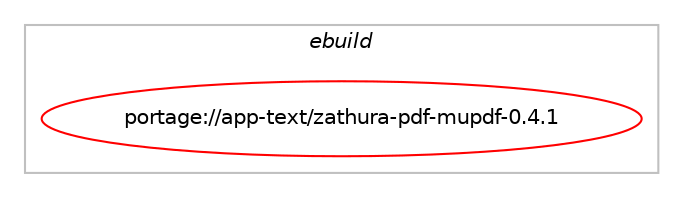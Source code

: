 digraph prolog {

# *************
# Graph options
# *************

newrank=true;
concentrate=true;
compound=true;
graph [rankdir=LR,fontname=Helvetica,fontsize=10,ranksep=1.5];#, ranksep=2.5, nodesep=0.2];
edge  [arrowhead=vee];
node  [fontname=Helvetica,fontsize=10];

# **********
# The ebuild
# **********

subgraph cluster_leftcol {
color=gray;
label=<<i>ebuild</i>>;
id [label="portage://app-text/zathura-pdf-mupdf-0.4.1", color=red, width=4, href="../app-text/zathura-pdf-mupdf-0.4.1.svg"];
}

# ****************
# The dependencies
# ****************

subgraph cluster_midcol {
color=gray;
label=<<i>dependencies</i>>;
subgraph cluster_compile {
fillcolor="#eeeeee";
style=filled;
label=<<i>compile</i>>;
# *** BEGIN UNKNOWN DEPENDENCY TYPE (TODO) ***
# id -> equal(package_dependency(portage://app-text/zathura-pdf-mupdf-0.4.1,install,no,app-text,mupdf,greaterequal,[1.20.0,,,1.20.0],any_same_slot,[use(optenable(javascript),none)]))
# *** END UNKNOWN DEPENDENCY TYPE (TODO) ***

# *** BEGIN UNKNOWN DEPENDENCY TYPE (TODO) ***
# id -> equal(package_dependency(portage://app-text/zathura-pdf-mupdf-0.4.1,install,no,app-text,zathura,greaterequal,[0.5.2,,,0.5.2],any_same_slot,[]))
# *** END UNKNOWN DEPENDENCY TYPE (TODO) ***

# *** BEGIN UNKNOWN DEPENDENCY TYPE (TODO) ***
# id -> equal(package_dependency(portage://app-text/zathura-pdf-mupdf-0.4.1,install,no,dev-libs,girara,none,[,,],[],[]))
# *** END UNKNOWN DEPENDENCY TYPE (TODO) ***

# *** BEGIN UNKNOWN DEPENDENCY TYPE (TODO) ***
# id -> equal(package_dependency(portage://app-text/zathura-pdf-mupdf-0.4.1,install,no,dev-libs,glib,none,[,,],[slot(2)],[]))
# *** END UNKNOWN DEPENDENCY TYPE (TODO) ***

# *** BEGIN UNKNOWN DEPENDENCY TYPE (TODO) ***
# id -> equal(package_dependency(portage://app-text/zathura-pdf-mupdf-0.4.1,install,no,x11-libs,cairo,none,[,,],[],[]))
# *** END UNKNOWN DEPENDENCY TYPE (TODO) ***

}
subgraph cluster_compileandrun {
fillcolor="#eeeeee";
style=filled;
label=<<i>compile and run</i>>;
}
subgraph cluster_run {
fillcolor="#eeeeee";
style=filled;
label=<<i>run</i>>;
# *** BEGIN UNKNOWN DEPENDENCY TYPE (TODO) ***
# id -> equal(package_dependency(portage://app-text/zathura-pdf-mupdf-0.4.1,run,no,app-text,mupdf,greaterequal,[1.20.0,,,1.20.0],any_same_slot,[use(optenable(javascript),none)]))
# *** END UNKNOWN DEPENDENCY TYPE (TODO) ***

# *** BEGIN UNKNOWN DEPENDENCY TYPE (TODO) ***
# id -> equal(package_dependency(portage://app-text/zathura-pdf-mupdf-0.4.1,run,no,app-text,zathura,greaterequal,[0.5.2,,,0.5.2],any_same_slot,[]))
# *** END UNKNOWN DEPENDENCY TYPE (TODO) ***

# *** BEGIN UNKNOWN DEPENDENCY TYPE (TODO) ***
# id -> equal(package_dependency(portage://app-text/zathura-pdf-mupdf-0.4.1,run,no,dev-libs,girara,none,[,,],[],[]))
# *** END UNKNOWN DEPENDENCY TYPE (TODO) ***

# *** BEGIN UNKNOWN DEPENDENCY TYPE (TODO) ***
# id -> equal(package_dependency(portage://app-text/zathura-pdf-mupdf-0.4.1,run,no,dev-libs,glib,none,[,,],[slot(2)],[]))
# *** END UNKNOWN DEPENDENCY TYPE (TODO) ***

# *** BEGIN UNKNOWN DEPENDENCY TYPE (TODO) ***
# id -> equal(package_dependency(portage://app-text/zathura-pdf-mupdf-0.4.1,run,no,x11-libs,cairo,none,[,,],[],[]))
# *** END UNKNOWN DEPENDENCY TYPE (TODO) ***

}
}

# **************
# The candidates
# **************

subgraph cluster_choices {
rank=same;
color=gray;
label=<<i>candidates</i>>;

}

}
